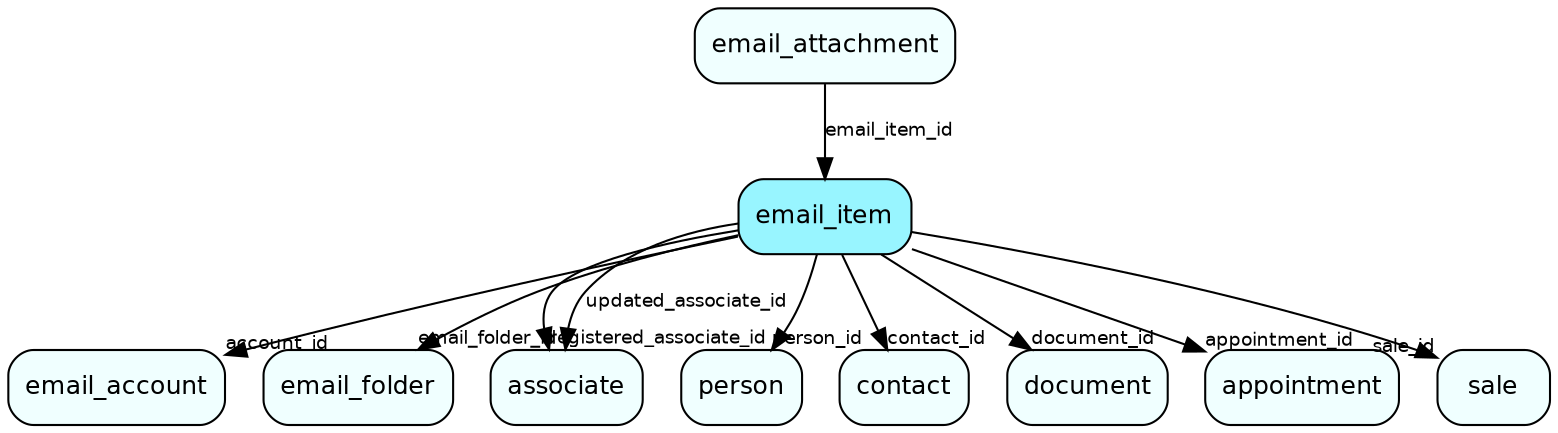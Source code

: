 digraph email_item  {
node [shape = box style="rounded, filled" fontname = "Helvetica" fontsize = "12" ]
edge [fontname = "Helvetica" fontsize = "9"]

email_item[fillcolor = "cadetblue1"]
email_account[fillcolor = "azure1"]
email_folder[fillcolor = "azure1"]
associate[fillcolor = "azure1"]
person[fillcolor = "azure1"]
contact[fillcolor = "azure1"]
document[fillcolor = "azure1"]
appointment[fillcolor = "azure1"]
sale[fillcolor = "azure1"]
email_attachment[fillcolor = "azure1"]
email_item -> email_account [headlabel = "account_id"]
email_item -> email_folder [headlabel = "email_folder_id"]
email_item -> associate [headlabel = "registered_associate_id"]
email_item -> associate [label = "updated_associate_id"]
email_item -> person [headlabel = "person_id"]
email_item -> contact [headlabel = "contact_id"]
email_item -> document [headlabel = "document_id"]
email_item -> appointment [headlabel = "appointment_id"]
email_item -> sale [headlabel = "sale_id"]
email_attachment -> email_item [label = "email_item_id"]
}
